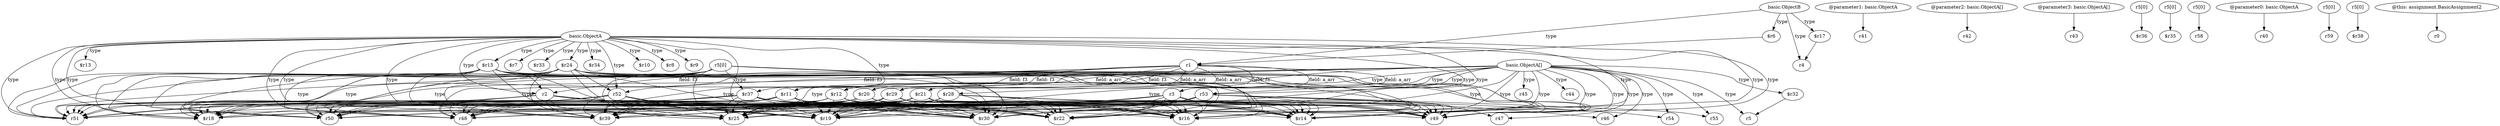digraph g {
0[label="basic.ObjectA[]"]
1[label="r51"]
0->1[label="type"]
2[label="$r21"]
3[label="$r16"]
2->3[label=""]
4[label="$r28"]
5[label="r50"]
4->5[label=""]
6[label="r2"]
7[label="r48"]
6->7[label=""]
8[label="r53"]
0->8[label="type"]
9[label="r5[0]"]
9->1[label=""]
10[label="basic.ObjectB"]
11[label="r1"]
10->11[label="type"]
12[label="basic.ObjectA"]
13[label="$r13"]
12->13[label="type"]
14[label="$r37"]
14->3[label=""]
15[label="$r11"]
16[label="$r18"]
15->16[label=""]
14->1[label=""]
17[label="$r15"]
17->1[label=""]
18[label="@parameter1: basic.ObjectA"]
19[label="r41"]
18->19[label=""]
20[label="$r30"]
17->20[label=""]
6->20[label=""]
21[label="@parameter2: basic.ObjectA[]"]
22[label="r42"]
21->22[label=""]
23[label="r46"]
0->23[label="type"]
24[label="$r7"]
12->24[label="type"]
0->3[label="type"]
2->1[label=""]
25[label="$r25"]
8->25[label=""]
26[label="$r29"]
27[label="$r14"]
26->27[label=""]
28[label="$r22"]
26->28[label=""]
2->25[label=""]
29[label="r3"]
30[label="r49"]
29->30[label=""]
31[label="r52"]
31->16[label=""]
15->27[label=""]
12->1[label="type"]
29->28[label=""]
17->7[label=""]
32[label="$r24"]
12->32[label="type"]
12->20[label="type"]
33[label="$r19"]
4->33[label=""]
12->3[label="type"]
29->27[label=""]
34[label="$r20"]
35[label="$r39"]
34->35[label=""]
8->35[label=""]
6->5[label=""]
11->14[label="field: f3"]
31->28[label=""]
12->33[label="type"]
9->7[label=""]
14->25[label=""]
14->20[label=""]
31->27[label=""]
36[label="@parameter3: basic.ObjectA[]"]
37[label="r43"]
36->37[label=""]
38[label="$r17"]
10->38[label="type"]
15->5[label=""]
9->25[label=""]
39[label="r55"]
8->39[label=""]
9->33[label=""]
40[label="r45"]
0->40[label="type"]
41[label="$r33"]
12->41[label="type"]
15->28[label=""]
34->25[label=""]
6->3[label=""]
42[label="r47"]
0->42[label="type"]
9->3[label=""]
9->20[label=""]
43[label="r5[0]"]
44[label="$r36"]
43->44[label=""]
12->7[label="type"]
9->35[label=""]
45[label="r5[0]"]
46[label="$r35"]
45->46[label=""]
47[label="$r12"]
47->1[label=""]
14->35[label=""]
17->5[label=""]
6->33[label=""]
0->29[label="type"]
32->1[label=""]
12->17[label="type"]
9->5[label=""]
26->7[label=""]
48[label="r5[0]"]
49[label="r58"]
48->49[label=""]
2->33[label=""]
0->47[label="type"]
47->35[label=""]
32->3[label=""]
4->1[label=""]
17->35[label=""]
6->16[label=""]
32->27[label=""]
29->25[label=""]
2->30[label=""]
50[label="r54"]
8->50[label=""]
14->33[label=""]
34->27[label=""]
6->35[label=""]
12->5[label="type"]
34->3[label=""]
12->25[label="type"]
34->20[label=""]
8->28[label=""]
4->16[label=""]
8->1[label=""]
51[label="r44"]
0->51[label="type"]
31->7[label=""]
47->5[label=""]
0->25[label="type"]
29->42[label=""]
34->30[label=""]
0->30[label="type"]
4->25[label=""]
52[label="r4"]
10->52[label="type"]
32->30[label=""]
2->20[label=""]
47->7[label=""]
31->5[label=""]
32->20[label=""]
0->16[label="type"]
26->5[label=""]
4->20[label=""]
34->33[label=""]
53[label="$r34"]
12->53[label="type"]
0->20[label="type"]
11->47[label="field: a_arr"]
29->33[label=""]
4->30[label=""]
47->28[label=""]
8->7[label=""]
4->3[label=""]
31->1[label=""]
4->27[label=""]
0->33[label="type"]
11->8[label="field: a_arr"]
54[label="@parameter0: basic.ObjectA"]
55[label="r40"]
54->55[label=""]
34->16[label=""]
11->26[label="field: a_arr"]
29->16[label=""]
32->25[label=""]
32->5[label=""]
14->28[label=""]
2->27[label=""]
6->30[label=""]
34->5[label=""]
2->16[label=""]
14->27[label=""]
0->50[label="type"]
26->25[label=""]
2->28[label=""]
56[label="$r6"]
56->11[label=""]
0->28[label="type"]
31->25[label=""]
38->52[label=""]
57[label="$r10"]
12->57[label="type"]
0->27[label="type"]
58[label="$r8"]
12->58[label="type"]
8->5[label=""]
59[label="$r9"]
12->59[label="type"]
29->23[label=""]
26->3[label=""]
29->1[label=""]
12->28[label="type"]
14->16[label=""]
12->30[label="type"]
15->3[label=""]
15->25[label=""]
17->28[label=""]
26->35[label=""]
15->35[label=""]
9->16[label=""]
12->27[label="type"]
29->3[label=""]
32->33[label=""]
29->20[label=""]
60[label="r5[0]"]
61[label="r59"]
60->61[label=""]
11->31[label="field: f3"]
12->15[label="type"]
12->16[label="type"]
32->7[label=""]
11->4[label="field: f3"]
26->1[label=""]
31->3[label=""]
12->6[label="type"]
6->28[label=""]
14->30[label=""]
6->27[label=""]
17->16[label=""]
62[label="r5[0]"]
63[label="$r38"]
62->63[label=""]
12->31[label="type"]
32->16[label=""]
9->27[label=""]
0->39[label="type"]
15->7[label=""]
31->35[label=""]
11->15[label="field: f3"]
9->28[label=""]
9->30[label=""]
29->35[label=""]
12->35[label="type"]
10->56[label="type"]
32->31[label=""]
15->33[label=""]
26->30[label=""]
14->5[label=""]
11->6[label="field: f3"]
64[label="$r32"]
0->64[label="type"]
31->20[label=""]
34->1[label=""]
32->28[label=""]
34->28[label=""]
4->28[label=""]
31->30[label=""]
26->33[label=""]
15->30[label=""]
29->5[label=""]
15->20[label=""]
26->20[label=""]
47->25[label=""]
2->5[label=""]
0->35[label="type"]
31->33[label=""]
65[label="r5"]
0->65[label="type"]
8->30[label=""]
14->7[label=""]
8->27[label=""]
17->6[label=""]
9->14[label=""]
8->3[label=""]
8->20[label=""]
2->35[label=""]
0->5[label="type"]
66[label="@this: assignment.BasicAssignment2"]
67[label="r0"]
66->67[label=""]
6->25[label=""]
17->33[label=""]
11->34[label="field: f3"]
4->7[label=""]
8->16[label=""]
34->7[label=""]
8->33[label=""]
6->1[label=""]
15->1[label=""]
47->16[label=""]
47->33[label=""]
17->30[label=""]
17->3[label=""]
17->27[label=""]
11->2[label="field: a_arr"]
32->35[label=""]
29->7[label=""]
47->20[label=""]
11->29[label="field: a_arr"]
2->7[label=""]
47->27[label=""]
47->3[label=""]
4->35[label=""]
47->30[label=""]
26->16[label=""]
64->65[label=""]
0->7[label="type"]
17->25[label=""]
}